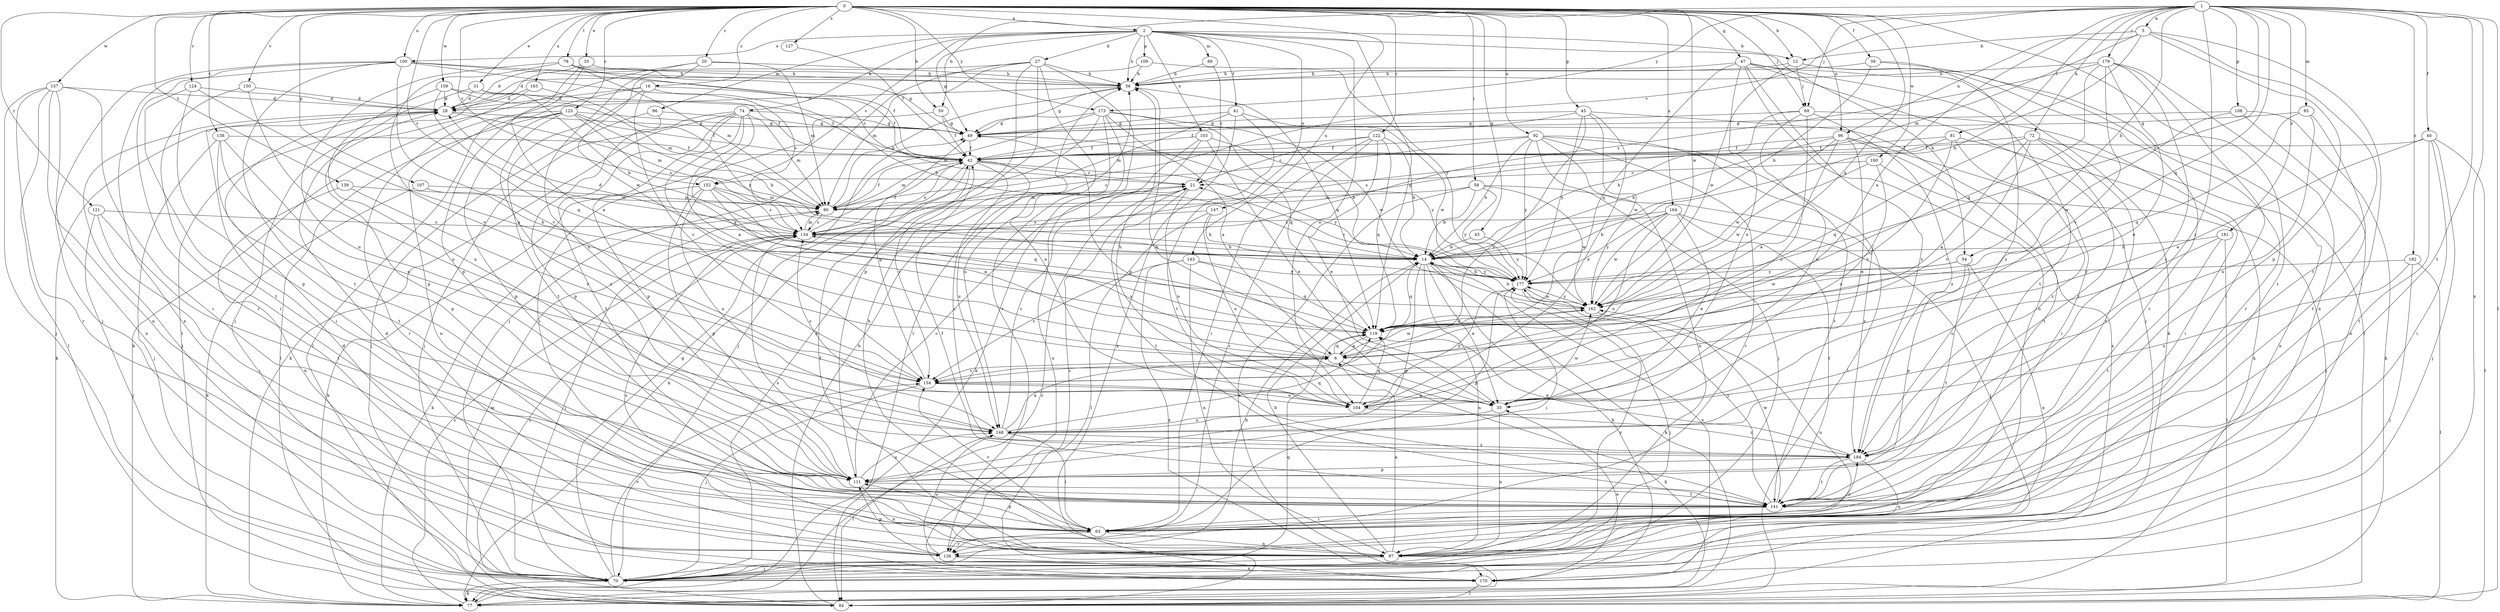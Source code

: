 strict digraph  {
0;
1;
2;
5;
6;
12;
14;
16;
20;
21;
27;
28;
31;
33;
35;
39;
40;
41;
42;
43;
45;
47;
49;
50;
54;
56;
58;
63;
69;
70;
72;
74;
77;
78;
81;
84;
85;
86;
89;
90;
92;
96;
97;
100;
103;
104;
107;
108;
109;
111;
119;
121;
122;
124;
125;
126;
127;
134;
138;
139;
141;
143;
147;
148;
150;
152;
154;
157;
159;
160;
162;
163;
164;
170;
173;
177;
179;
181;
182;
184;
0 -> 2  [label=a];
0 -> 12  [label=b];
0 -> 16  [label=c];
0 -> 20  [label=c];
0 -> 31  [label=e];
0 -> 33  [label=e];
0 -> 39  [label=f];
0 -> 43  [label=g];
0 -> 45  [label=g];
0 -> 47  [label=g];
0 -> 50  [label=h];
0 -> 58  [label=i];
0 -> 69  [label=j];
0 -> 78  [label=l];
0 -> 92  [label=n];
0 -> 96  [label=n];
0 -> 100  [label=o];
0 -> 107  [label=p];
0 -> 119  [label=q];
0 -> 121  [label=r];
0 -> 122  [label=r];
0 -> 124  [label=r];
0 -> 125  [label=r];
0 -> 126  [label=r];
0 -> 127  [label=s];
0 -> 134  [label=s];
0 -> 138  [label=t];
0 -> 139  [label=t];
0 -> 143  [label=u];
0 -> 150  [label=v];
0 -> 152  [label=v];
0 -> 157  [label=w];
0 -> 159  [label=w];
0 -> 160  [label=w];
0 -> 162  [label=w];
0 -> 163  [label=x];
0 -> 164  [label=x];
0 -> 173  [label=y];
1 -> 5  [label=a];
1 -> 6  [label=a];
1 -> 40  [label=f];
1 -> 50  [label=h];
1 -> 54  [label=h];
1 -> 69  [label=j];
1 -> 72  [label=k];
1 -> 81  [label=l];
1 -> 84  [label=l];
1 -> 85  [label=m];
1 -> 108  [label=p];
1 -> 119  [label=q];
1 -> 141  [label=t];
1 -> 152  [label=v];
1 -> 170  [label=x];
1 -> 173  [label=y];
1 -> 177  [label=y];
1 -> 179  [label=z];
1 -> 181  [label=z];
1 -> 182  [label=z];
1 -> 184  [label=z];
2 -> 12  [label=b];
2 -> 27  [label=d];
2 -> 41  [label=f];
2 -> 49  [label=g];
2 -> 54  [label=h];
2 -> 56  [label=h];
2 -> 74  [label=k];
2 -> 86  [label=m];
2 -> 89  [label=m];
2 -> 100  [label=o];
2 -> 103  [label=o];
2 -> 104  [label=o];
2 -> 109  [label=p];
2 -> 119  [label=q];
2 -> 147  [label=u];
2 -> 152  [label=v];
5 -> 12  [label=b];
5 -> 14  [label=b];
5 -> 63  [label=i];
5 -> 90  [label=m];
5 -> 96  [label=n];
5 -> 111  [label=p];
5 -> 141  [label=t];
6 -> 77  [label=k];
6 -> 119  [label=q];
6 -> 134  [label=s];
6 -> 154  [label=v];
6 -> 162  [label=w];
12 -> 56  [label=h];
12 -> 69  [label=j];
12 -> 84  [label=l];
12 -> 126  [label=r];
12 -> 162  [label=w];
14 -> 28  [label=d];
14 -> 35  [label=e];
14 -> 77  [label=k];
14 -> 97  [label=n];
14 -> 111  [label=p];
14 -> 119  [label=q];
14 -> 170  [label=x];
14 -> 177  [label=y];
16 -> 14  [label=b];
16 -> 28  [label=d];
16 -> 42  [label=f];
16 -> 84  [label=l];
16 -> 141  [label=t];
16 -> 154  [label=v];
20 -> 56  [label=h];
20 -> 70  [label=j];
20 -> 90  [label=m];
20 -> 148  [label=u];
20 -> 162  [label=w];
21 -> 90  [label=m];
21 -> 104  [label=o];
21 -> 141  [label=t];
27 -> 28  [label=d];
27 -> 56  [label=h];
27 -> 70  [label=j];
27 -> 77  [label=k];
27 -> 84  [label=l];
27 -> 90  [label=m];
27 -> 111  [label=p];
27 -> 126  [label=r];
28 -> 49  [label=g];
28 -> 63  [label=i];
28 -> 70  [label=j];
28 -> 77  [label=k];
28 -> 90  [label=m];
31 -> 14  [label=b];
31 -> 28  [label=d];
31 -> 42  [label=f];
31 -> 111  [label=p];
33 -> 6  [label=a];
33 -> 56  [label=h];
33 -> 84  [label=l];
33 -> 111  [label=p];
35 -> 49  [label=g];
35 -> 56  [label=h];
35 -> 97  [label=n];
35 -> 134  [label=s];
35 -> 148  [label=u];
35 -> 162  [label=w];
39 -> 14  [label=b];
39 -> 56  [label=h];
39 -> 126  [label=r];
39 -> 184  [label=z];
40 -> 6  [label=a];
40 -> 42  [label=f];
40 -> 63  [label=i];
40 -> 70  [label=j];
40 -> 84  [label=l];
40 -> 141  [label=t];
41 -> 49  [label=g];
41 -> 90  [label=m];
41 -> 141  [label=t];
41 -> 162  [label=w];
41 -> 170  [label=x];
42 -> 21  [label=c];
42 -> 77  [label=k];
42 -> 90  [label=m];
42 -> 134  [label=s];
42 -> 148  [label=u];
42 -> 154  [label=v];
42 -> 177  [label=y];
42 -> 184  [label=z];
43 -> 14  [label=b];
43 -> 177  [label=y];
45 -> 42  [label=f];
45 -> 49  [label=g];
45 -> 104  [label=o];
45 -> 154  [label=v];
45 -> 162  [label=w];
45 -> 170  [label=x];
45 -> 177  [label=y];
47 -> 35  [label=e];
47 -> 56  [label=h];
47 -> 70  [label=j];
47 -> 77  [label=k];
47 -> 97  [label=n];
47 -> 119  [label=q];
47 -> 141  [label=t];
47 -> 184  [label=z];
49 -> 42  [label=f];
49 -> 177  [label=y];
50 -> 42  [label=f];
50 -> 49  [label=g];
50 -> 63  [label=i];
54 -> 97  [label=n];
54 -> 111  [label=p];
54 -> 141  [label=t];
54 -> 162  [label=w];
54 -> 177  [label=y];
56 -> 28  [label=d];
56 -> 49  [label=g];
56 -> 119  [label=q];
58 -> 14  [label=b];
58 -> 77  [label=k];
58 -> 90  [label=m];
58 -> 162  [label=w];
58 -> 177  [label=y];
58 -> 184  [label=z];
63 -> 97  [label=n];
63 -> 111  [label=p];
63 -> 126  [label=r];
63 -> 134  [label=s];
63 -> 154  [label=v];
63 -> 184  [label=z];
69 -> 14  [label=b];
69 -> 35  [label=e];
69 -> 49  [label=g];
69 -> 77  [label=k];
69 -> 104  [label=o];
69 -> 184  [label=z];
70 -> 14  [label=b];
70 -> 49  [label=g];
70 -> 77  [label=k];
70 -> 119  [label=q];
70 -> 154  [label=v];
70 -> 177  [label=y];
72 -> 6  [label=a];
72 -> 42  [label=f];
72 -> 97  [label=n];
72 -> 119  [label=q];
72 -> 141  [label=t];
72 -> 154  [label=v];
72 -> 184  [label=z];
74 -> 6  [label=a];
74 -> 49  [label=g];
74 -> 70  [label=j];
74 -> 77  [label=k];
74 -> 90  [label=m];
74 -> 111  [label=p];
74 -> 119  [label=q];
74 -> 141  [label=t];
74 -> 154  [label=v];
77 -> 21  [label=c];
77 -> 134  [label=s];
78 -> 21  [label=c];
78 -> 49  [label=g];
78 -> 56  [label=h];
78 -> 90  [label=m];
78 -> 148  [label=u];
78 -> 154  [label=v];
81 -> 42  [label=f];
81 -> 63  [label=i];
81 -> 134  [label=s];
81 -> 154  [label=v];
81 -> 184  [label=z];
84 -> 56  [label=h];
84 -> 90  [label=m];
84 -> 134  [label=s];
85 -> 49  [label=g];
85 -> 119  [label=q];
85 -> 141  [label=t];
85 -> 148  [label=u];
86 -> 49  [label=g];
86 -> 70  [label=j];
86 -> 111  [label=p];
89 -> 21  [label=c];
89 -> 56  [label=h];
90 -> 42  [label=f];
90 -> 56  [label=h];
90 -> 77  [label=k];
90 -> 134  [label=s];
92 -> 14  [label=b];
92 -> 42  [label=f];
92 -> 70  [label=j];
92 -> 84  [label=l];
92 -> 97  [label=n];
92 -> 126  [label=r];
92 -> 134  [label=s];
92 -> 141  [label=t];
92 -> 177  [label=y];
96 -> 6  [label=a];
96 -> 14  [label=b];
96 -> 35  [label=e];
96 -> 42  [label=f];
96 -> 63  [label=i];
96 -> 141  [label=t];
96 -> 162  [label=w];
97 -> 6  [label=a];
97 -> 14  [label=b];
97 -> 42  [label=f];
97 -> 56  [label=h];
97 -> 70  [label=j];
97 -> 134  [label=s];
100 -> 42  [label=f];
100 -> 56  [label=h];
100 -> 70  [label=j];
100 -> 126  [label=r];
100 -> 134  [label=s];
100 -> 141  [label=t];
100 -> 154  [label=v];
100 -> 170  [label=x];
103 -> 14  [label=b];
103 -> 35  [label=e];
103 -> 42  [label=f];
103 -> 77  [label=k];
103 -> 170  [label=x];
104 -> 56  [label=h];
104 -> 119  [label=q];
104 -> 177  [label=y];
104 -> 184  [label=z];
107 -> 14  [label=b];
107 -> 77  [label=k];
107 -> 90  [label=m];
108 -> 49  [label=g];
108 -> 77  [label=k];
108 -> 97  [label=n];
108 -> 162  [label=w];
109 -> 28  [label=d];
109 -> 56  [label=h];
109 -> 177  [label=y];
111 -> 21  [label=c];
111 -> 97  [label=n];
111 -> 141  [label=t];
111 -> 148  [label=u];
119 -> 6  [label=a];
121 -> 63  [label=i];
121 -> 70  [label=j];
121 -> 134  [label=s];
121 -> 141  [label=t];
122 -> 14  [label=b];
122 -> 21  [label=c];
122 -> 35  [label=e];
122 -> 42  [label=f];
122 -> 63  [label=i];
122 -> 119  [label=q];
122 -> 126  [label=r];
124 -> 6  [label=a];
124 -> 28  [label=d];
124 -> 111  [label=p];
124 -> 141  [label=t];
125 -> 14  [label=b];
125 -> 42  [label=f];
125 -> 49  [label=g];
125 -> 84  [label=l];
125 -> 97  [label=n];
125 -> 111  [label=p];
125 -> 126  [label=r];
125 -> 134  [label=s];
125 -> 184  [label=z];
126 -> 21  [label=c];
126 -> 28  [label=d];
126 -> 111  [label=p];
126 -> 148  [label=u];
126 -> 170  [label=x];
127 -> 42  [label=f];
134 -> 14  [label=b];
134 -> 42  [label=f];
134 -> 70  [label=j];
134 -> 90  [label=m];
138 -> 42  [label=f];
138 -> 70  [label=j];
138 -> 104  [label=o];
138 -> 111  [label=p];
138 -> 141  [label=t];
139 -> 90  [label=m];
139 -> 97  [label=n];
139 -> 154  [label=v];
141 -> 42  [label=f];
141 -> 63  [label=i];
141 -> 162  [label=w];
141 -> 177  [label=y];
143 -> 97  [label=n];
143 -> 119  [label=q];
143 -> 154  [label=v];
143 -> 170  [label=x];
143 -> 177  [label=y];
147 -> 14  [label=b];
147 -> 84  [label=l];
147 -> 104  [label=o];
147 -> 134  [label=s];
148 -> 6  [label=a];
148 -> 21  [label=c];
148 -> 63  [label=i];
148 -> 84  [label=l];
148 -> 119  [label=q];
148 -> 184  [label=z];
150 -> 28  [label=d];
150 -> 63  [label=i];
150 -> 148  [label=u];
152 -> 6  [label=a];
152 -> 77  [label=k];
152 -> 90  [label=m];
152 -> 111  [label=p];
152 -> 119  [label=q];
152 -> 134  [label=s];
152 -> 148  [label=u];
154 -> 35  [label=e];
154 -> 49  [label=g];
154 -> 70  [label=j];
154 -> 104  [label=o];
157 -> 28  [label=d];
157 -> 63  [label=i];
157 -> 70  [label=j];
157 -> 84  [label=l];
157 -> 97  [label=n];
157 -> 126  [label=r];
157 -> 170  [label=x];
159 -> 28  [label=d];
159 -> 42  [label=f];
159 -> 90  [label=m];
159 -> 119  [label=q];
159 -> 148  [label=u];
160 -> 21  [label=c];
160 -> 70  [label=j];
160 -> 104  [label=o];
160 -> 162  [label=w];
162 -> 14  [label=b];
162 -> 97  [label=n];
162 -> 119  [label=q];
162 -> 177  [label=y];
163 -> 28  [label=d];
163 -> 77  [label=k];
163 -> 177  [label=y];
164 -> 14  [label=b];
164 -> 35  [label=e];
164 -> 70  [label=j];
164 -> 104  [label=o];
164 -> 134  [label=s];
164 -> 141  [label=t];
164 -> 162  [label=w];
164 -> 177  [label=y];
170 -> 14  [label=b];
170 -> 28  [label=d];
170 -> 35  [label=e];
170 -> 84  [label=l];
173 -> 6  [label=a];
173 -> 49  [label=g];
173 -> 70  [label=j];
173 -> 90  [label=m];
173 -> 104  [label=o];
173 -> 119  [label=q];
173 -> 148  [label=u];
173 -> 162  [label=w];
177 -> 14  [label=b];
177 -> 21  [label=c];
177 -> 63  [label=i];
177 -> 70  [label=j];
177 -> 111  [label=p];
177 -> 162  [label=w];
179 -> 35  [label=e];
179 -> 56  [label=h];
179 -> 63  [label=i];
179 -> 97  [label=n];
179 -> 119  [label=q];
179 -> 134  [label=s];
179 -> 154  [label=v];
179 -> 184  [label=z];
181 -> 14  [label=b];
181 -> 84  [label=l];
181 -> 141  [label=t];
181 -> 148  [label=u];
182 -> 70  [label=j];
182 -> 84  [label=l];
182 -> 148  [label=u];
182 -> 177  [label=y];
184 -> 97  [label=n];
184 -> 111  [label=p];
184 -> 119  [label=q];
184 -> 141  [label=t];
}
